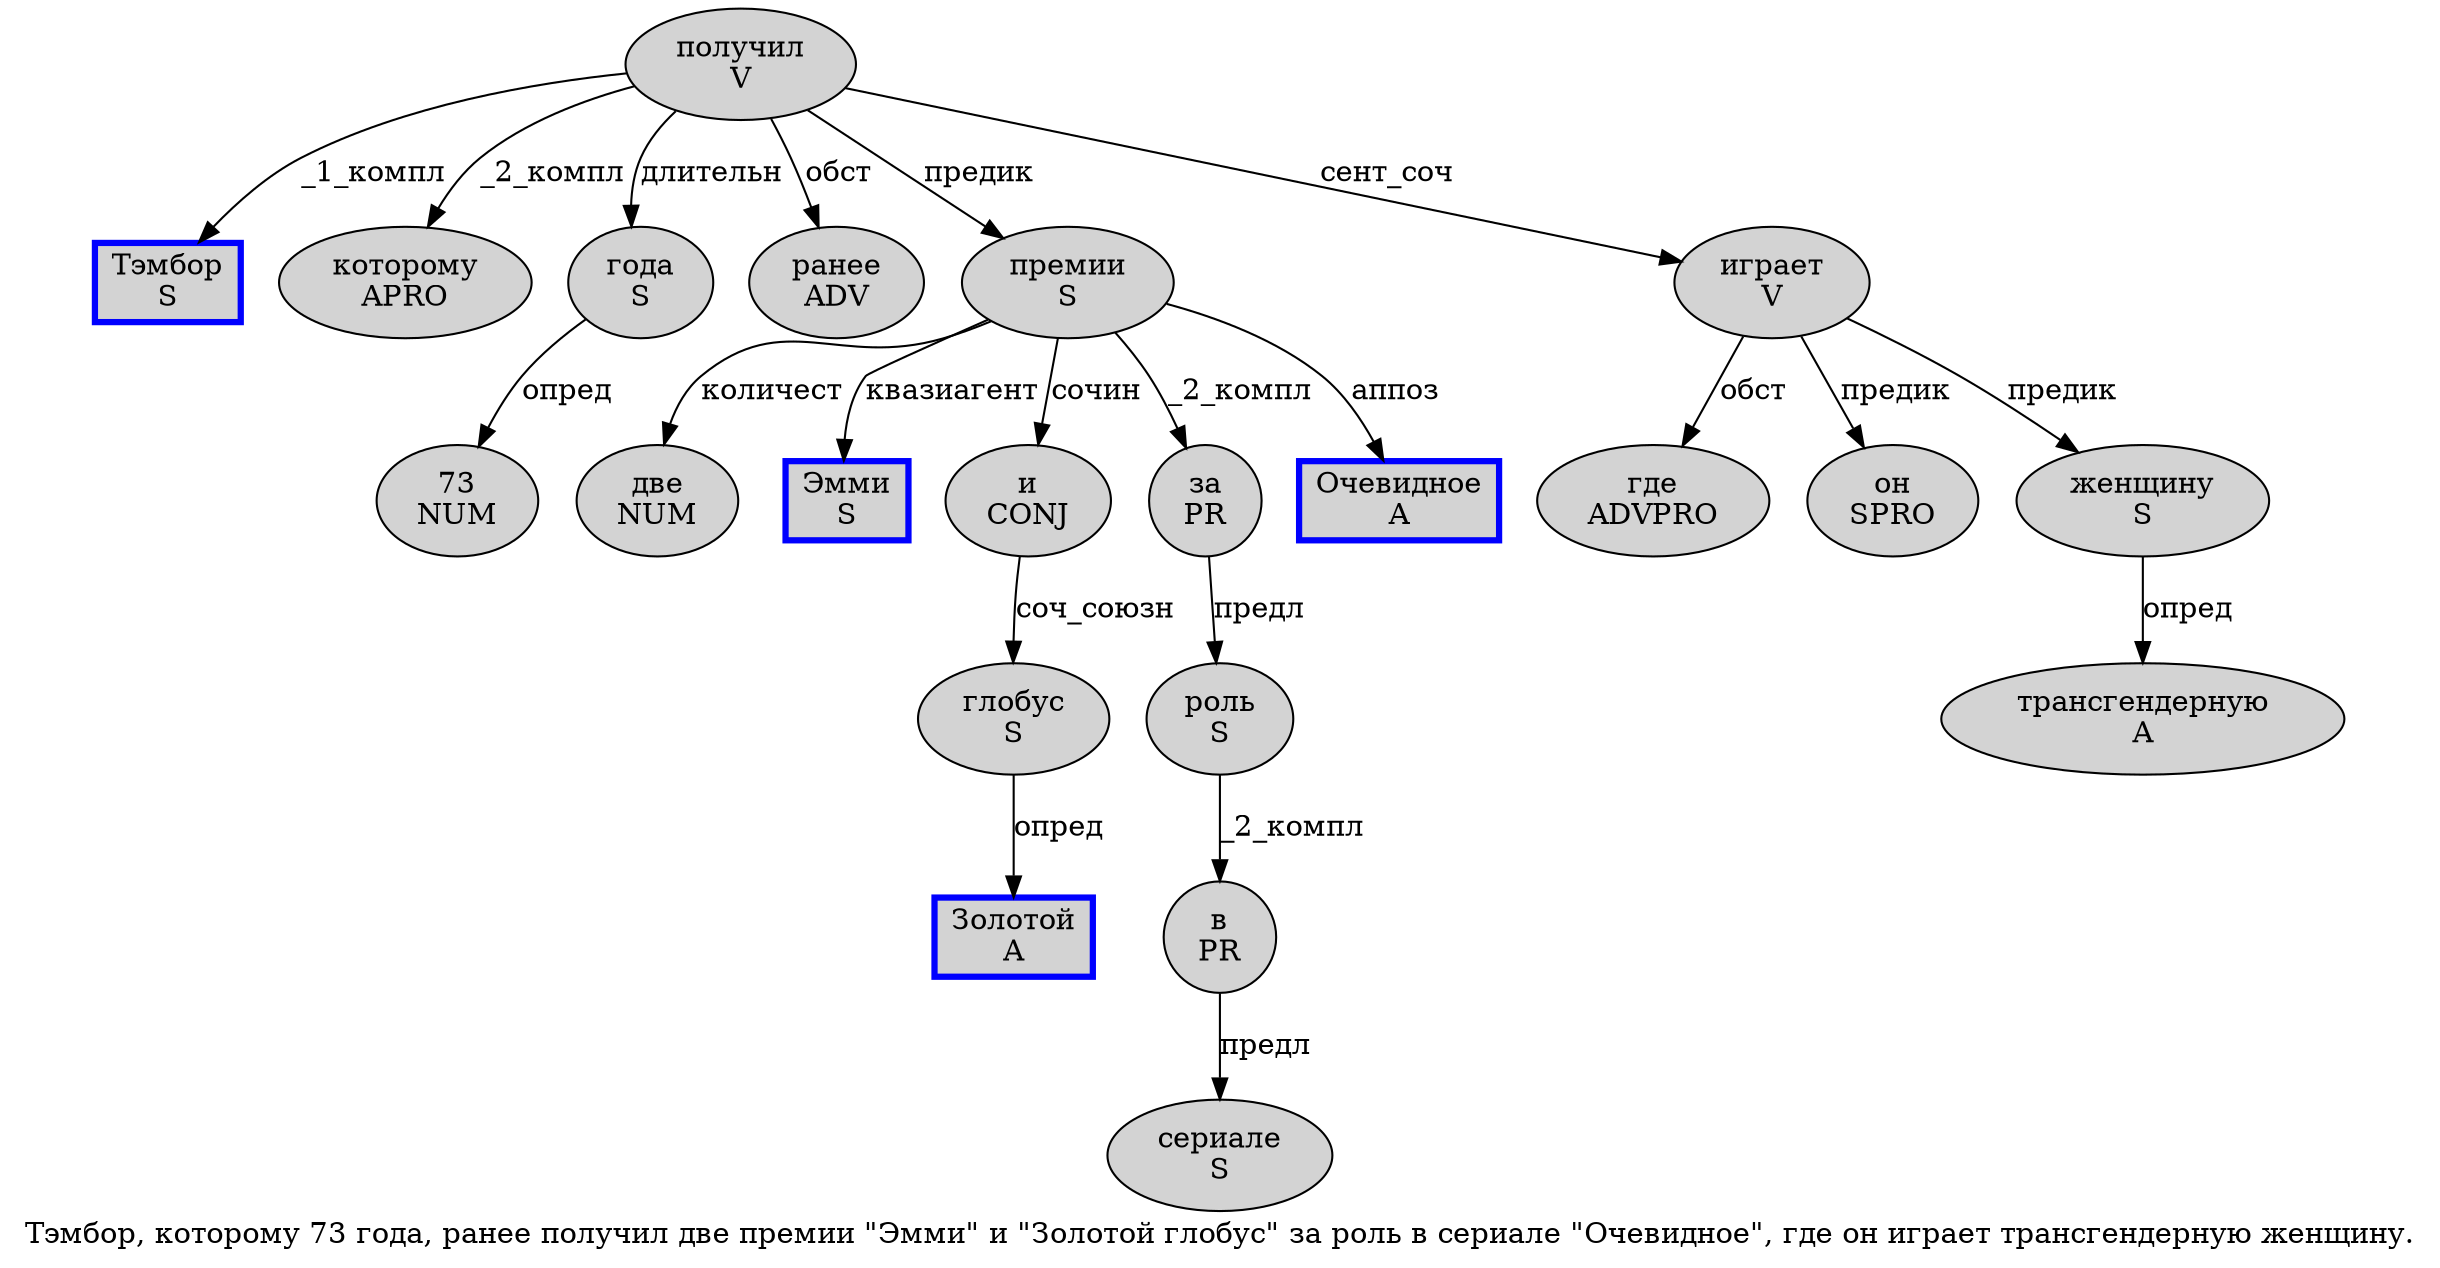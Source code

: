 digraph SENTENCE_798 {
	graph [label="Тэмбор, которому 73 года, ранее получил две премии \"Эмми\" и \"Золотой глобус\" за роль в сериале \"Очевидное\", где он играет трансгендерную женщину."]
	node [style=filled]
		0 [label="Тэмбор
S" color=blue fillcolor=lightgray penwidth=3 shape=box]
		2 [label="которому
APRO" color="" fillcolor=lightgray penwidth=1 shape=ellipse]
		3 [label="73
NUM" color="" fillcolor=lightgray penwidth=1 shape=ellipse]
		4 [label="года
S" color="" fillcolor=lightgray penwidth=1 shape=ellipse]
		6 [label="ранее
ADV" color="" fillcolor=lightgray penwidth=1 shape=ellipse]
		7 [label="получил
V" color="" fillcolor=lightgray penwidth=1 shape=ellipse]
		8 [label="две
NUM" color="" fillcolor=lightgray penwidth=1 shape=ellipse]
		9 [label="премии
S" color="" fillcolor=lightgray penwidth=1 shape=ellipse]
		11 [label="Эмми
S" color=blue fillcolor=lightgray penwidth=3 shape=box]
		13 [label="и
CONJ" color="" fillcolor=lightgray penwidth=1 shape=ellipse]
		15 [label="Золотой
A" color=blue fillcolor=lightgray penwidth=3 shape=box]
		16 [label="глобус
S" color="" fillcolor=lightgray penwidth=1 shape=ellipse]
		18 [label="за
PR" color="" fillcolor=lightgray penwidth=1 shape=ellipse]
		19 [label="роль
S" color="" fillcolor=lightgray penwidth=1 shape=ellipse]
		20 [label="в
PR" color="" fillcolor=lightgray penwidth=1 shape=ellipse]
		21 [label="сериале
S" color="" fillcolor=lightgray penwidth=1 shape=ellipse]
		23 [label="Очевидное
A" color=blue fillcolor=lightgray penwidth=3 shape=box]
		26 [label="где
ADVPRO" color="" fillcolor=lightgray penwidth=1 shape=ellipse]
		27 [label="он
SPRO" color="" fillcolor=lightgray penwidth=1 shape=ellipse]
		28 [label="играет
V" color="" fillcolor=lightgray penwidth=1 shape=ellipse]
		29 [label="трансгендерную
A" color="" fillcolor=lightgray penwidth=1 shape=ellipse]
		30 [label="женщину
S" color="" fillcolor=lightgray penwidth=1 shape=ellipse]
			7 -> 0 [label="_1_компл"]
			7 -> 2 [label="_2_компл"]
			7 -> 4 [label="длительн"]
			7 -> 6 [label="обст"]
			7 -> 9 [label="предик"]
			7 -> 28 [label="сент_соч"]
			19 -> 20 [label="_2_компл"]
			4 -> 3 [label="опред"]
			28 -> 26 [label="обст"]
			28 -> 27 [label="предик"]
			28 -> 30 [label="предик"]
			16 -> 15 [label="опред"]
			13 -> 16 [label="соч_союзн"]
			9 -> 8 [label="количест"]
			9 -> 11 [label="квазиагент"]
			9 -> 13 [label="сочин"]
			9 -> 18 [label="_2_компл"]
			9 -> 23 [label="аппоз"]
			30 -> 29 [label="опред"]
			18 -> 19 [label="предл"]
			20 -> 21 [label="предл"]
}